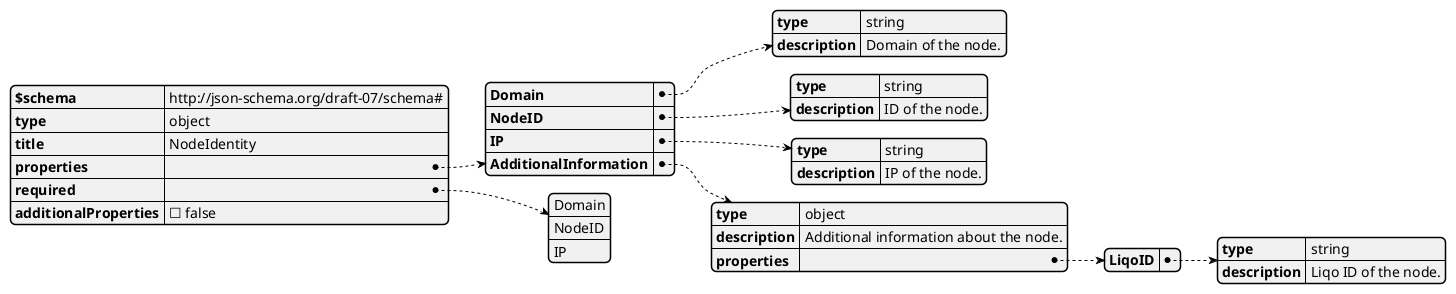 @startjson
{
    "$schema": "http://json-schema.org/draft-07/schema#",
    "type": "object",
    "title": "NodeIdentity",
    "properties": {
        "Domain": {
            "type": "string",
            "description": "Domain of the node."
        },
        "NodeID": {
            "type": "string",
            "description": "ID of the node."
        },
        "IP": {
            "type": "string",
            "description": "IP of the node."
        },
        "AdditionalInformation": {
            "type": "object",
            "description": "Additional information about the node.",
            "properties": {
                "LiqoID": {
                    "type": "string",
                    "description": "Liqo ID of the node."
                }
            }
        }
    },
    "required": [
        "Domain",
        "NodeID",
        "IP"
    ],
    "additionalProperties": false
}
@endjson
